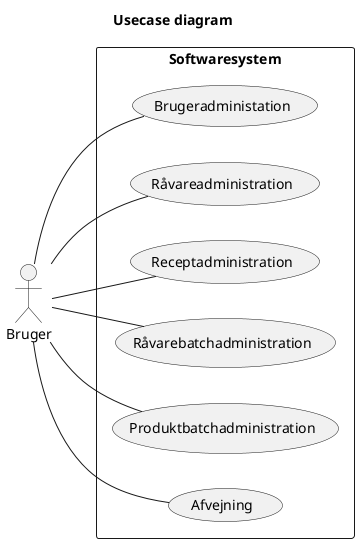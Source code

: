 @startuml
title Usecase diagram
left to right direction
actor "Bruger" as act
rectangle "Softwaresystem" {
    (Brugeradministation) as bru
    (Råvareadministration) as rva
    (Receptadministration) as rec
    (Råvarebatchadministration) as rvb
    (Produktbatchadministration) as pro
    (Afvejning) as vej
}
act -- bru
act -- rva
act -- rec
act -- rvb
act -- pro
act -- vej
@enduml
